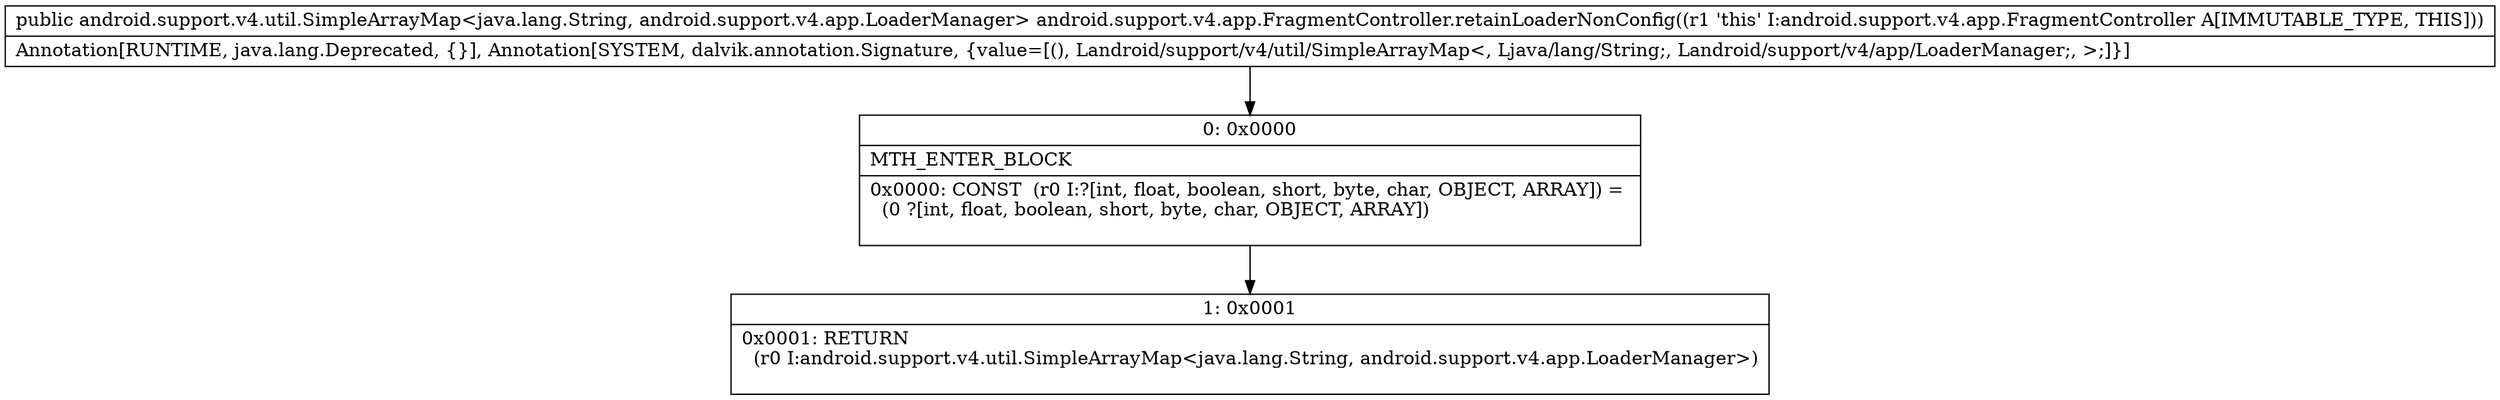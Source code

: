 digraph "CFG forandroid.support.v4.app.FragmentController.retainLoaderNonConfig()Landroid\/support\/v4\/util\/SimpleArrayMap;" {
Node_0 [shape=record,label="{0\:\ 0x0000|MTH_ENTER_BLOCK\l|0x0000: CONST  (r0 I:?[int, float, boolean, short, byte, char, OBJECT, ARRAY]) = \l  (0 ?[int, float, boolean, short, byte, char, OBJECT, ARRAY])\l \l}"];
Node_1 [shape=record,label="{1\:\ 0x0001|0x0001: RETURN  \l  (r0 I:android.support.v4.util.SimpleArrayMap\<java.lang.String, android.support.v4.app.LoaderManager\>)\l \l}"];
MethodNode[shape=record,label="{public android.support.v4.util.SimpleArrayMap\<java.lang.String, android.support.v4.app.LoaderManager\> android.support.v4.app.FragmentController.retainLoaderNonConfig((r1 'this' I:android.support.v4.app.FragmentController A[IMMUTABLE_TYPE, THIS]))  | Annotation[RUNTIME, java.lang.Deprecated, \{\}], Annotation[SYSTEM, dalvik.annotation.Signature, \{value=[(), Landroid\/support\/v4\/util\/SimpleArrayMap\<, Ljava\/lang\/String;, Landroid\/support\/v4\/app\/LoaderManager;, \>;]\}]\l}"];
MethodNode -> Node_0;
Node_0 -> Node_1;
}

